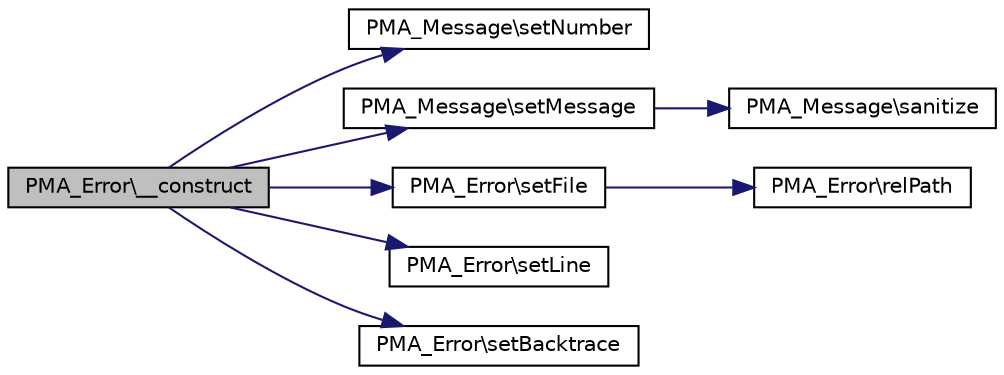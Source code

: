 digraph G
{
  edge [fontname="Helvetica",fontsize="10",labelfontname="Helvetica",labelfontsize="10"];
  node [fontname="Helvetica",fontsize="10",shape=record];
  rankdir="LR";
  Node1 [label="PMA_Error\\__construct",height=0.2,width=0.4,color="black", fillcolor="grey75", style="filled" fontcolor="black"];
  Node1 -> Node2 [color="midnightblue",fontsize="10",style="solid",fontname="Helvetica"];
  Node2 [label="PMA_Message\\setNumber",height=0.2,width=0.4,color="black", fillcolor="white", style="filled",URL="$classPMA__Message.html#a4075fef27eb54d8f2a17bbcae3844932",tooltip="set message type number"];
  Node1 -> Node3 [color="midnightblue",fontsize="10",style="solid",fontname="Helvetica"];
  Node3 [label="PMA_Message\\setMessage",height=0.2,width=0.4,color="black", fillcolor="white", style="filled",URL="$classPMA__Message.html#acf5a636f44f86ce1449bb53316ea6612",tooltip="set raw message (overrides string)"];
  Node3 -> Node4 [color="midnightblue",fontsize="10",style="solid",fontname="Helvetica"];
  Node4 [label="PMA_Message\\sanitize",height=0.2,width=0.4,color="black", fillcolor="white", style="filled",URL="$classPMA__Message.html#a971da833394ba273c6506108d696183a",tooltip="Sanitizes $message."];
  Node1 -> Node5 [color="midnightblue",fontsize="10",style="solid",fontname="Helvetica"];
  Node5 [label="PMA_Error\\setFile",height=0.2,width=0.4,color="black", fillcolor="white", style="filled",URL="$classPMA__Error.html#a688aab9ea468696d818e78e12bf45b0d",tooltip="sets PMA_Error::$_file"];
  Node5 -> Node6 [color="midnightblue",fontsize="10",style="solid",fontname="Helvetica"];
  Node6 [label="PMA_Error\\relPath",height=0.2,width=0.4,color="black", fillcolor="white", style="filled",URL="$classPMA__Error.html#a772a7752d93cec8385e0f13af46d376a",tooltip="return short relative path to phpMyAdmin basedir"];
  Node1 -> Node7 [color="midnightblue",fontsize="10",style="solid",fontname="Helvetica"];
  Node7 [label="PMA_Error\\setLine",height=0.2,width=0.4,color="black", fillcolor="white", style="filled",URL="$classPMA__Error.html#ac9811e801e7e41e43e2348763e3e8b53",tooltip="sets PMA_Error::$_line"];
  Node1 -> Node8 [color="midnightblue",fontsize="10",style="solid",fontname="Helvetica"];
  Node8 [label="PMA_Error\\setBacktrace",height=0.2,width=0.4,color="black", fillcolor="white", style="filled",URL="$classPMA__Error.html#ad7bbe864fec396ddf5cec2db13287c6d",tooltip="sets PMA_Error::$_backtrace"];
}
